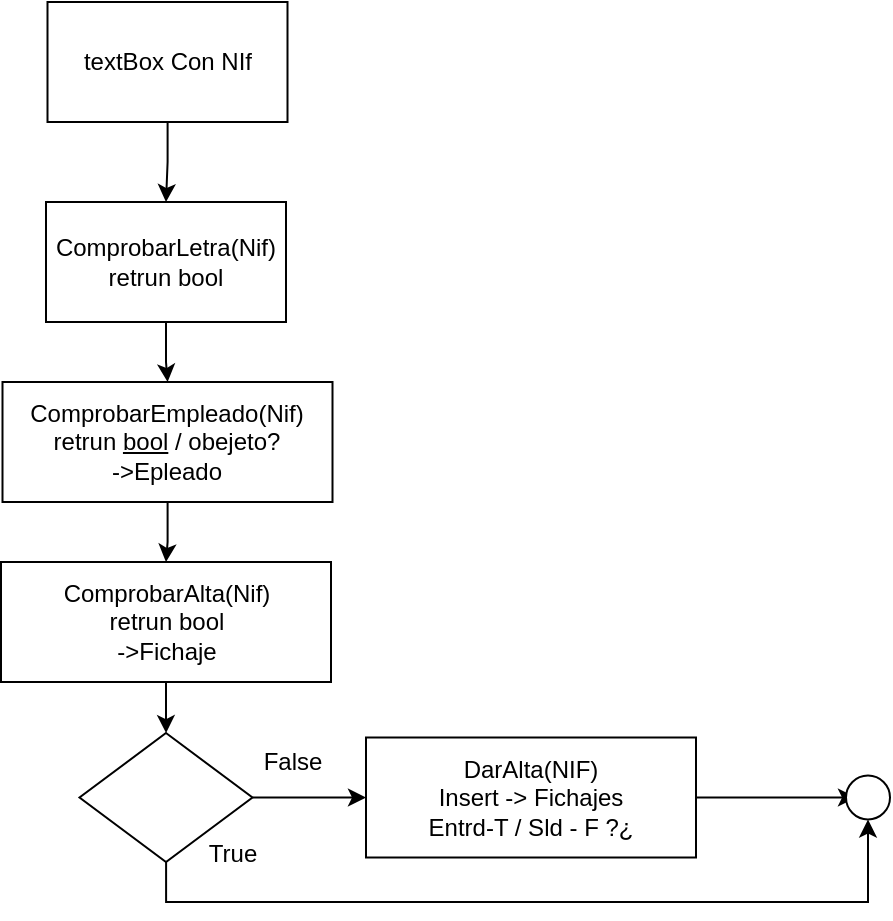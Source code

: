 <mxfile version="13.0.8" type="device"><diagram id="pOLkKpK6feySMJ2za5ya" name="Page-1"><mxGraphModel dx="730" dy="334" grid="1" gridSize="10" guides="1" tooltips="1" connect="1" arrows="1" fold="1" page="1" pageScale="1" pageWidth="1169" pageHeight="827" math="0" shadow="0"><root><mxCell id="0"/><mxCell id="1" parent="0"/><mxCell id="UcDpx1BihamITs_ZTIud-3" value="" style="edgeStyle=orthogonalEdgeStyle;rounded=0;orthogonalLoop=1;jettySize=auto;html=1;" edge="1" parent="1" source="UcDpx1BihamITs_ZTIud-1" target="UcDpx1BihamITs_ZTIud-2"><mxGeometry relative="1" as="geometry"/></mxCell><mxCell id="UcDpx1BihamITs_ZTIud-1" value="textBox Con NIf" style="rounded=0;whiteSpace=wrap;html=1;" vertex="1" parent="1"><mxGeometry x="280.75" y="330" width="120" height="60" as="geometry"/></mxCell><mxCell id="UcDpx1BihamITs_ZTIud-5" value="" style="edgeStyle=orthogonalEdgeStyle;rounded=0;orthogonalLoop=1;jettySize=auto;html=1;" edge="1" parent="1" source="UcDpx1BihamITs_ZTIud-2" target="UcDpx1BihamITs_ZTIud-4"><mxGeometry relative="1" as="geometry"/></mxCell><mxCell id="UcDpx1BihamITs_ZTIud-2" value="ComprobarLetra(Nif)&lt;br&gt;retrun bool" style="rounded=0;whiteSpace=wrap;html=1;" vertex="1" parent="1"><mxGeometry x="280" y="430" width="120" height="60" as="geometry"/></mxCell><mxCell id="UcDpx1BihamITs_ZTIud-7" value="" style="edgeStyle=orthogonalEdgeStyle;rounded=0;orthogonalLoop=1;jettySize=auto;html=1;" edge="1" parent="1" source="UcDpx1BihamITs_ZTIud-4" target="UcDpx1BihamITs_ZTIud-6"><mxGeometry relative="1" as="geometry"/></mxCell><mxCell id="UcDpx1BihamITs_ZTIud-4" value="ComprobarEmpleado(Nif)&lt;br&gt;retrun &lt;u&gt;bool&lt;/u&gt; / obejeto?&lt;br&gt;-&amp;gt;Epleado" style="rounded=0;whiteSpace=wrap;html=1;" vertex="1" parent="1"><mxGeometry x="258.25" y="520" width="165" height="60" as="geometry"/></mxCell><mxCell id="UcDpx1BihamITs_ZTIud-9" value="" style="edgeStyle=orthogonalEdgeStyle;rounded=0;orthogonalLoop=1;jettySize=auto;html=1;" edge="1" parent="1" source="UcDpx1BihamITs_ZTIud-6" target="UcDpx1BihamITs_ZTIud-8"><mxGeometry relative="1" as="geometry"/></mxCell><mxCell id="UcDpx1BihamITs_ZTIud-6" value="ComprobarAlta(Nif)&lt;br&gt;retrun bool&lt;br&gt;-&amp;gt;Fichaje" style="rounded=0;whiteSpace=wrap;html=1;" vertex="1" parent="1"><mxGeometry x="257.5" y="610" width="165" height="60" as="geometry"/></mxCell><mxCell id="UcDpx1BihamITs_ZTIud-11" value="" style="edgeStyle=orthogonalEdgeStyle;rounded=0;orthogonalLoop=1;jettySize=auto;html=1;entryX=0;entryY=0.5;entryDx=0;entryDy=0;" edge="1" parent="1" source="UcDpx1BihamITs_ZTIud-8" target="UcDpx1BihamITs_ZTIud-13"><mxGeometry relative="1" as="geometry"><mxPoint x="460" y="770" as="targetPoint"/></mxGeometry></mxCell><mxCell id="UcDpx1BihamITs_ZTIud-19" style="edgeStyle=orthogonalEdgeStyle;rounded=0;orthogonalLoop=1;jettySize=auto;html=1;entryX=0.5;entryY=1;entryDx=0;entryDy=0;" edge="1" parent="1" source="UcDpx1BihamITs_ZTIud-8" target="UcDpx1BihamITs_ZTIud-20"><mxGeometry relative="1" as="geometry"><mxPoint x="340" y="810" as="targetPoint"/><Array as="points"><mxPoint x="340" y="780"/><mxPoint x="691" y="780"/></Array></mxGeometry></mxCell><mxCell id="UcDpx1BihamITs_ZTIud-8" value="" style="rhombus;whiteSpace=wrap;html=1;" vertex="1" parent="1"><mxGeometry x="296.75" y="695.5" width="86.5" height="64.5" as="geometry"/></mxCell><mxCell id="UcDpx1BihamITs_ZTIud-15" value="True" style="text;html=1;align=center;verticalAlign=middle;resizable=0;points=[];autosize=1;" vertex="1" parent="UcDpx1BihamITs_ZTIud-8"><mxGeometry x="55.881" y="50.006" width="40" height="20" as="geometry"/></mxCell><mxCell id="UcDpx1BihamITs_ZTIud-18" value="" style="edgeStyle=orthogonalEdgeStyle;rounded=0;orthogonalLoop=1;jettySize=auto;html=1;" edge="1" parent="1" source="UcDpx1BihamITs_ZTIud-13"><mxGeometry relative="1" as="geometry"><mxPoint x="685" y="727.75" as="targetPoint"/></mxGeometry></mxCell><mxCell id="UcDpx1BihamITs_ZTIud-13" value="DarAlta(NIF)&lt;br&gt;Insert -&amp;gt; Fichajes&lt;br&gt;Entrd-T / Sld - F ?¿" style="rounded=0;whiteSpace=wrap;html=1;" vertex="1" parent="1"><mxGeometry x="440" y="697.75" width="165" height="60" as="geometry"/></mxCell><mxCell id="UcDpx1BihamITs_ZTIud-14" value="False" style="text;html=1;align=center;verticalAlign=middle;resizable=0;points=[];autosize=1;" vertex="1" parent="1"><mxGeometry x="383.25" y="700" width="40" height="20" as="geometry"/></mxCell><mxCell id="UcDpx1BihamITs_ZTIud-20" value="" style="ellipse;whiteSpace=wrap;html=1;aspect=fixed;" vertex="1" parent="1"><mxGeometry x="680" y="716.75" width="22" height="22" as="geometry"/></mxCell></root></mxGraphModel></diagram></mxfile>